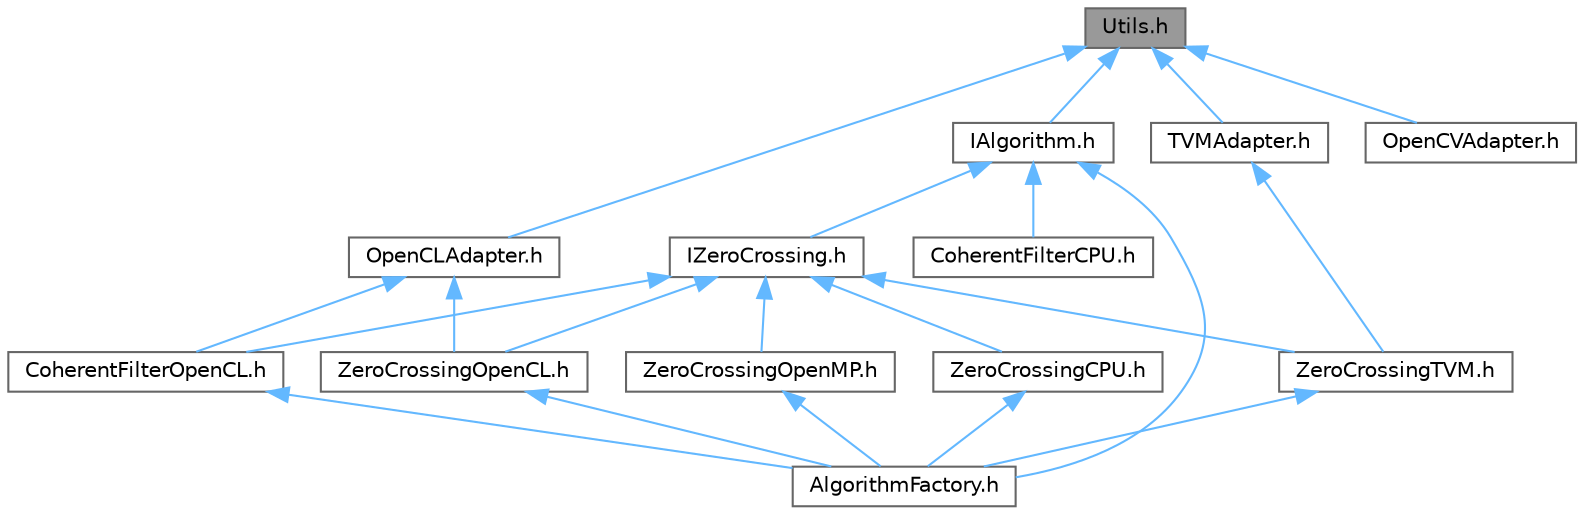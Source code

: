 digraph "Utils.h"
{
 // LATEX_PDF_SIZE
  bgcolor="transparent";
  edge [fontname=Helvetica,fontsize=10,labelfontname=Helvetica,labelfontsize=10];
  node [fontname=Helvetica,fontsize=10,shape=box,height=0.2,width=0.4];
  Node1 [id="Node000001",label="Utils.h",height=0.2,width=0.4,color="gray40", fillcolor="grey60", style="filled", fontcolor="black",tooltip="Utilities for zero crossing algorithm."];
  Node1 -> Node2 [id="edge1_Node000001_Node000002",dir="back",color="steelblue1",style="solid",tooltip=" "];
  Node2 [id="Node000002",label="IAlgorithm.h",height=0.2,width=0.4,color="grey40", fillcolor="white", style="filled",URL="$IAlgorithm_8h.html",tooltip="Interface to define the common methods for all algorithms."];
  Node2 -> Node3 [id="edge2_Node000002_Node000003",dir="back",color="steelblue1",style="solid",tooltip=" "];
  Node3 [id="Node000003",label="AlgorithmFactory.h",height=0.2,width=0.4,color="grey40", fillcolor="white", style="filled",URL="$AlgorithmFactory_8h.html",tooltip="Factory for the IAlgorithm interface."];
  Node2 -> Node4 [id="edge3_Node000002_Node000004",dir="back",color="steelblue1",style="solid",tooltip=" "];
  Node4 [id="Node000004",label="CoherentFilterCPU.h",height=0.2,width=0.4,color="grey40", fillcolor="white", style="filled",URL="$CoherentFilterCPU_8h.html",tooltip="Calculate edges using the zero crossing algorithm."];
  Node2 -> Node5 [id="edge4_Node000002_Node000005",dir="back",color="steelblue1",style="solid",tooltip=" "];
  Node5 [id="Node000005",label="IZeroCrossing.h",height=0.2,width=0.4,color="grey40", fillcolor="white", style="filled",URL="$IZeroCrossing_8h.html",tooltip="Interface to define zero crossing algorithms on differents processors."];
  Node5 -> Node6 [id="edge5_Node000005_Node000006",dir="back",color="steelblue1",style="solid",tooltip=" "];
  Node6 [id="Node000006",label="CoherentFilterOpenCL.h",height=0.2,width=0.4,color="grey40", fillcolor="white", style="filled",URL="$CoherentFilterOpenCL_8h.html",tooltip="Calculate edges using the zero crossing algorithm. Apache TVM version."];
  Node6 -> Node3 [id="edge6_Node000006_Node000003",dir="back",color="steelblue1",style="solid",tooltip=" "];
  Node5 -> Node7 [id="edge7_Node000005_Node000007",dir="back",color="steelblue1",style="solid",tooltip=" "];
  Node7 [id="Node000007",label="ZeroCrossingCPU.h",height=0.2,width=0.4,color="grey40", fillcolor="white", style="filled",URL="$ZeroCrossingCPU_8h.html",tooltip="Calculate edges using the zero crossing algorithm."];
  Node7 -> Node3 [id="edge8_Node000007_Node000003",dir="back",color="steelblue1",style="solid",tooltip=" "];
  Node5 -> Node8 [id="edge9_Node000005_Node000008",dir="back",color="steelblue1",style="solid",tooltip=" "];
  Node8 [id="Node000008",label="ZeroCrossingOpenCL.h",height=0.2,width=0.4,color="grey40", fillcolor="white", style="filled",URL="$ZeroCrossingOpenCL_8h.html",tooltip=" "];
  Node8 -> Node3 [id="edge10_Node000008_Node000003",dir="back",color="steelblue1",style="solid",tooltip=" "];
  Node5 -> Node9 [id="edge11_Node000005_Node000009",dir="back",color="steelblue1",style="solid",tooltip=" "];
  Node9 [id="Node000009",label="ZeroCrossingOpenMP.h",height=0.2,width=0.4,color="grey40", fillcolor="white", style="filled",URL="$ZeroCrossingOpenMP_8h.html",tooltip="Calculate edges using the zero crossing algorithm. Optimized version."];
  Node9 -> Node3 [id="edge12_Node000009_Node000003",dir="back",color="steelblue1",style="solid",tooltip=" "];
  Node5 -> Node10 [id="edge13_Node000005_Node000010",dir="back",color="steelblue1",style="solid",tooltip=" "];
  Node10 [id="Node000010",label="ZeroCrossingTVM.h",height=0.2,width=0.4,color="grey40", fillcolor="white", style="filled",URL="$ZeroCrossingTVM_8h.html",tooltip="Calculate edges using the zero crossing algorithm. Apache TVM version."];
  Node10 -> Node3 [id="edge14_Node000010_Node000003",dir="back",color="steelblue1",style="solid",tooltip=" "];
  Node1 -> Node11 [id="edge15_Node000001_Node000011",dir="back",color="steelblue1",style="solid",tooltip=" "];
  Node11 [id="Node000011",label="OpenCLAdapter.h",height=0.2,width=0.4,color="grey40", fillcolor="white", style="filled",URL="$OpenCLAdapter_8h.html",tooltip="Adapter to OpenCL library."];
  Node11 -> Node6 [id="edge16_Node000011_Node000006",dir="back",color="steelblue1",style="solid",tooltip=" "];
  Node11 -> Node8 [id="edge17_Node000011_Node000008",dir="back",color="steelblue1",style="solid",tooltip=" "];
  Node1 -> Node12 [id="edge18_Node000001_Node000012",dir="back",color="steelblue1",style="solid",tooltip=" "];
  Node12 [id="Node000012",label="OpenCVAdapter.h",height=0.2,width=0.4,color="grey40", fillcolor="white", style="filled",URL="$OpenCVAdapter_8h.html",tooltip="Adapter to OpenCV library to manage the input/output image."];
  Node1 -> Node13 [id="edge19_Node000001_Node000013",dir="back",color="steelblue1",style="solid",tooltip=" "];
  Node13 [id="Node000013",label="TVMAdapter.h",height=0.2,width=0.4,color="grey40", fillcolor="white", style="filled",URL="$TVMAdapter_8h.html",tooltip="Adapter to TVM library."];
  Node13 -> Node10 [id="edge20_Node000013_Node000010",dir="back",color="steelblue1",style="solid",tooltip=" "];
}
